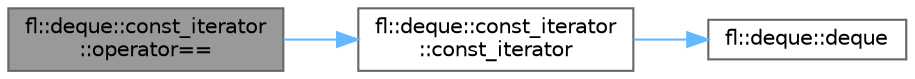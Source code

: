 digraph "fl::deque::const_iterator::operator=="
{
 // INTERACTIVE_SVG=YES
 // LATEX_PDF_SIZE
  bgcolor="transparent";
  edge [fontname=Helvetica,fontsize=10,labelfontname=Helvetica,labelfontsize=10];
  node [fontname=Helvetica,fontsize=10,shape=box,height=0.2,width=0.4];
  rankdir="LR";
  Node1 [id="Node000001",label="fl::deque::const_iterator\l::operator==",height=0.2,width=0.4,color="gray40", fillcolor="grey60", style="filled", fontcolor="black",tooltip=" "];
  Node1 -> Node2 [id="edge1_Node000001_Node000002",color="steelblue1",style="solid",tooltip=" "];
  Node2 [id="Node000002",label="fl::deque::const_iterator\l::const_iterator",height=0.2,width=0.4,color="grey40", fillcolor="white", style="filled",URL="$d0/d88/classfl_1_1deque_1_1const__iterator_a1cc309a79ee81f9f5bda6d95b733e286.html#a1cc309a79ee81f9f5bda6d95b733e286",tooltip=" "];
  Node2 -> Node3 [id="edge2_Node000002_Node000003",color="steelblue1",style="solid",tooltip=" "];
  Node3 [id="Node000003",label="fl::deque::deque",height=0.2,width=0.4,color="grey40", fillcolor="white", style="filled",URL="$dc/dfe/classfl_1_1deque_a66e753d6e54914b9fc3badb3d9724bc5.html#a66e753d6e54914b9fc3badb3d9724bc5",tooltip=" "];
}
